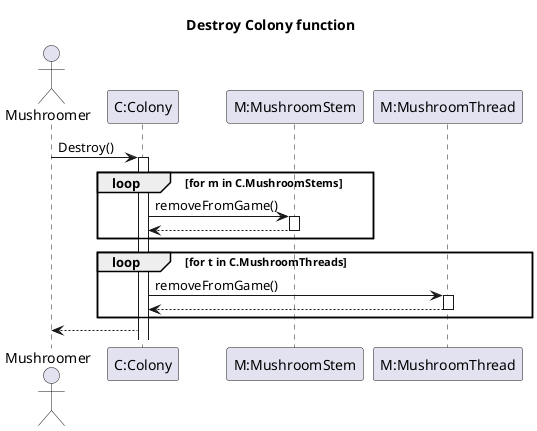 @startuml destroyColony
title Destroy Colony function

' EZ CSAK A DESTROY COLONY FV MŰKÖDÉSE, ezért nem a Controller az actor

actor Mushroomer as A

participant "C:Colony" as C
participant "M:MushroomStem" as M
participant "M:MushroomThread" as T

A -> C : Destroy()

activate C
loop for m in C.MushroomStems
    C -> M : removeFromGame()
    activate M
    C <-- M
    deactivate M
end

loop for t in C.MushroomThreads
    C -> T : removeFromGame()
    activate T
    C <-- T
    deactivate T
end
A <-- C

@enduml